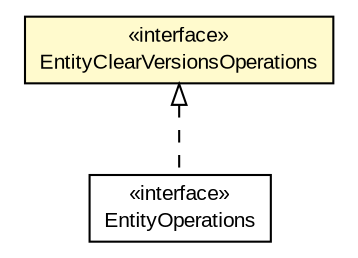 #!/usr/local/bin/dot
#
# Class diagram 
# Generated by UMLGraph version 5.1 (http://www.umlgraph.org/)
#

digraph G {
	edge [fontname="arial",fontsize=10,labelfontname="arial",labelfontsize=10];
	node [fontname="arial",fontsize=10,shape=plaintext];
	nodesep=0.25;
	ranksep=0.5;
	// io.nextweb.operations.entity.EntityClearVersionsOperations
	c1754 [label=<<table title="io.nextweb.operations.entity.EntityClearVersionsOperations" border="0" cellborder="1" cellspacing="0" cellpadding="2" port="p" bgcolor="lemonChiffon" href="./EntityClearVersionsOperations.html">
		<tr><td><table border="0" cellspacing="0" cellpadding="1">
<tr><td align="center" balign="center"> &#171;interface&#187; </td></tr>
<tr><td align="center" balign="center"> EntityClearVersionsOperations </td></tr>
		</table></td></tr>
		</table>>, fontname="arial", fontcolor="black", fontsize=10.0];
	// io.nextweb.operations.EntityOperations
	c1783 [label=<<table title="io.nextweb.operations.EntityOperations" border="0" cellborder="1" cellspacing="0" cellpadding="2" port="p" href="../EntityOperations.html">
		<tr><td><table border="0" cellspacing="0" cellpadding="1">
<tr><td align="center" balign="center"> &#171;interface&#187; </td></tr>
<tr><td align="center" balign="center"> EntityOperations </td></tr>
		</table></td></tr>
		</table>>, fontname="arial", fontcolor="black", fontsize=10.0];
	//io.nextweb.operations.EntityOperations implements io.nextweb.operations.entity.EntityClearVersionsOperations
	c1754:p -> c1783:p [dir=back,arrowtail=empty,style=dashed];
}

